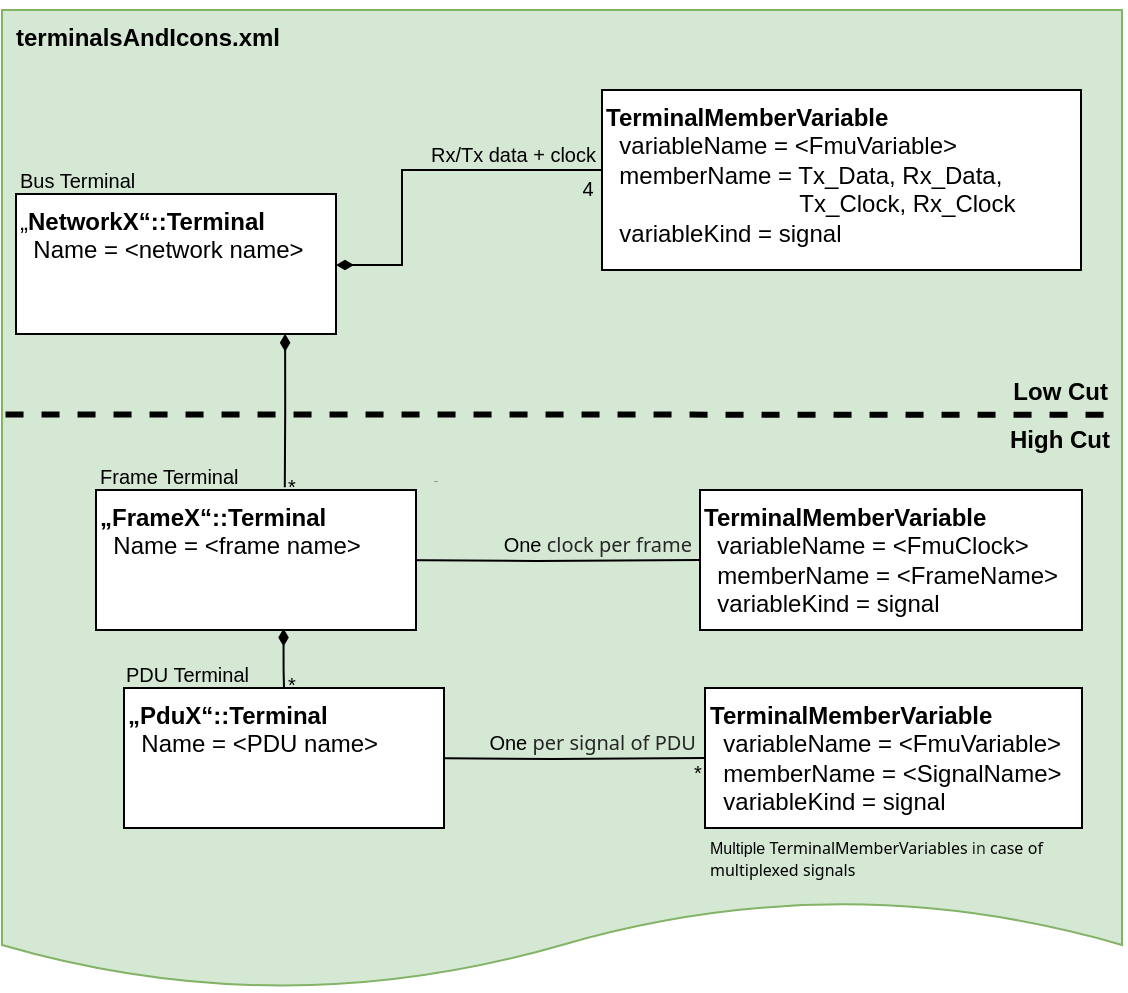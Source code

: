 <mxfile version="22.1.11" type="device">
  <diagram name="Page-1" id="NA00ltkQt7KQ1ODyW51z">
    <mxGraphModel dx="1374" dy="765" grid="1" gridSize="10" guides="1" tooltips="1" connect="1" arrows="1" fold="1" page="1" pageScale="1" pageWidth="850" pageHeight="1100" math="0" shadow="0">
      <root>
        <mxCell id="0" />
        <mxCell id="1" parent="0" />
        <mxCell id="0_vyEXYit7AstUDox_LG-2" value="" style="shape=document;whiteSpace=wrap;html=1;boundedLbl=1;size=0.092;fillColor=#d5e8d4;strokeColor=#82b366;" parent="1" vertex="1">
          <mxGeometry x="30" y="50" width="560" height="490" as="geometry" />
        </mxCell>
        <mxCell id="0_vyEXYit7AstUDox_LG-4" value="&lt;p style=&quot;language:de;margin-top:6.0pt;margin-bottom:0pt;margin-left:0in;&lt;br/&gt;text-indent:0in;text-align:left;direction:ltr;unicode-bidi:embed;mso-line-break-override:&lt;br/&gt;none;word-break:normal;punctuation-wrap:hanging&quot;&gt;terminalsAndIcons.xml&lt;/p&gt;" style="text;html=1;strokeColor=none;fillColor=none;align=center;verticalAlign=middle;whiteSpace=wrap;rounded=0;fontStyle=1" parent="1" vertex="1">
          <mxGeometry x="73" y="45" width="60" height="30" as="geometry" />
        </mxCell>
        <mxCell id="0_vyEXYit7AstUDox_LG-14" style="edgeStyle=orthogonalEdgeStyle;rounded=0;orthogonalLoop=1;jettySize=auto;html=1;exitX=1;exitY=0.75;exitDx=0;exitDy=0;startArrow=diamondThin;startFill=1;endArrow=none;endFill=0;" parent="1" edge="1">
          <mxGeometry relative="1" as="geometry">
            <mxPoint x="197" y="177.5" as="sourcePoint" />
            <mxPoint x="330" y="108" as="targetPoint" />
            <Array as="points">
              <mxPoint x="230" y="178" />
              <mxPoint x="230" y="130" />
              <mxPoint x="330" y="130" />
            </Array>
          </mxGeometry>
        </mxCell>
        <mxCell id="0_vyEXYit7AstUDox_LG-27" style="edgeStyle=orthogonalEdgeStyle;rounded=0;orthogonalLoop=1;jettySize=auto;html=1;exitX=0.841;exitY=0.999;exitDx=0;exitDy=0;strokeWidth=1;fontSize=1;startArrow=diamondThin;startFill=1;endArrow=none;endFill=0;exitPerimeter=0;entryX=0.59;entryY=-0.019;entryDx=0;entryDy=0;entryPerimeter=0;" parent="1" source="0_vyEXYit7AstUDox_LG-6" target="0_vyEXYit7AstUDox_LG-19" edge="1">
          <mxGeometry relative="1" as="geometry" />
        </mxCell>
        <mxCell id="0_vyEXYit7AstUDox_LG-6" value="&lt;p style=&quot;margin-top: 0pt; margin-bottom: 0pt; margin-left: 0in; text-indent: 0in; direction: ltr; unicode-bidi: embed; word-break: normal;&quot;&gt;„&lt;b&gt;&lt;span&gt;NetworkX&lt;/span&gt;&lt;span&gt;“&lt;/span&gt;&lt;span&gt;::Terminal&lt;/span&gt;&lt;/b&gt;&lt;/p&gt;&lt;p style=&quot;margin-top: 0pt; margin-bottom: 0pt; margin-left: 0in; text-indent: 0in; direction: ltr; unicode-bidi: embed; word-break: normal;&quot;&gt;&lt;span&gt;&amp;nbsp; Name =&amp;nbsp;&lt;/span&gt;&lt;span&gt;&amp;lt;network name&lt;/span&gt;&lt;span&gt;&amp;gt;&lt;/span&gt;&lt;/p&gt;" style="rounded=0;whiteSpace=wrap;html=1;align=left;verticalAlign=top;" parent="1" vertex="1">
          <mxGeometry x="37" y="142" width="160" height="70" as="geometry" />
        </mxCell>
        <mxCell id="0_vyEXYit7AstUDox_LG-13" value="&lt;p style=&quot;margin-top: 0pt; margin-bottom: 0pt; margin-left: 0in; text-indent: 0in; direction: ltr; unicode-bidi: embed; word-break: normal;&quot;&gt;&lt;b&gt;TerminalMemberVariable&lt;/b&gt;&lt;/p&gt;&lt;p style=&quot;margin-top: 0pt; margin-bottom: 0pt; margin-left: 0in; text-indent: 0in; direction: ltr; unicode-bidi: embed; word-break: normal;&quot;&gt;&amp;nbsp; variableName = &amp;lt;FmuVariable&amp;gt;&lt;/p&gt;&lt;p style=&quot;margin-top: 0pt; margin-bottom: 0pt; margin-left: 0in; text-indent: 0in; direction: ltr; unicode-bidi: embed; word-break: normal;&quot;&gt;&amp;nbsp; memberName = Tx_Data, Rx_Data,&amp;nbsp; &amp;nbsp; &amp;nbsp; &amp;nbsp; &amp;nbsp; &amp;nbsp; &amp;nbsp; &amp;nbsp; &amp;nbsp; &amp;nbsp; &amp;nbsp; &amp;nbsp; &amp;nbsp; &amp;nbsp; &amp;nbsp; &amp;nbsp; &amp;nbsp; &amp;nbsp; &amp;nbsp; &amp;nbsp; &amp;nbsp;Tx_Clock, Rx_Clock&amp;nbsp;&amp;nbsp;&lt;/p&gt;&lt;p style=&quot;margin-top: 0pt; margin-bottom: 0pt; margin-left: 0in; text-indent: 0in; direction: ltr; unicode-bidi: embed; word-break: normal;&quot;&gt;&amp;nbsp; variableKind = signal&lt;/p&gt;&lt;div&gt;&lt;br&gt;&lt;/div&gt;" style="rounded=0;whiteSpace=wrap;html=1;align=left;verticalAlign=top;" parent="1" vertex="1">
          <mxGeometry x="330" y="90" width="239.5" height="90" as="geometry" />
        </mxCell>
        <mxCell id="0_vyEXYit7AstUDox_LG-16" value="" style="endArrow=none;html=1;rounded=0;strokeWidth=3;dashed=1;exitX=0.003;exitY=0.378;exitDx=0;exitDy=0;exitPerimeter=0;entryX=0.999;entryY=0.413;entryDx=0;entryDy=0;entryPerimeter=0;" parent="1" target="0_vyEXYit7AstUDox_LG-2" edge="1">
          <mxGeometry relative="1" as="geometry">
            <mxPoint x="31.77" y="252.22" as="sourcePoint" />
            <mxPoint x="590" y="260" as="targetPoint" />
          </mxGeometry>
        </mxCell>
        <mxCell id="0_vyEXYit7AstUDox_LG-17" value="Low Cut" style="text;html=1;strokeColor=none;fillColor=none;align=right;verticalAlign=middle;whiteSpace=wrap;rounded=0;fontStyle=1" parent="1" vertex="1">
          <mxGeometry x="525" y="226" width="60" height="30" as="geometry" />
        </mxCell>
        <mxCell id="0_vyEXYit7AstUDox_LG-18" value="High Cut" style="text;html=1;strokeColor=none;fillColor=none;align=right;verticalAlign=middle;whiteSpace=wrap;rounded=0;fontStyle=1" parent="1" vertex="1">
          <mxGeometry x="526" y="250" width="60" height="30" as="geometry" />
        </mxCell>
        <mxCell id="0_vyEXYit7AstUDox_LG-29" style="edgeStyle=orthogonalEdgeStyle;rounded=0;orthogonalLoop=1;jettySize=auto;html=1;exitX=0.586;exitY=0.989;exitDx=0;exitDy=0;strokeWidth=1;fontSize=1;startArrow=diamondThin;startFill=1;endArrow=none;endFill=0;exitPerimeter=0;" parent="1" source="0_vyEXYit7AstUDox_LG-19" target="0_vyEXYit7AstUDox_LG-20" edge="1">
          <mxGeometry relative="1" as="geometry" />
        </mxCell>
        <mxCell id="0_vyEXYit7AstUDox_LG-31" style="edgeStyle=orthogonalEdgeStyle;rounded=0;orthogonalLoop=1;jettySize=auto;html=1;exitX=1;exitY=0.5;exitDx=0;exitDy=0;entryX=0;entryY=0.5;entryDx=0;entryDy=0;strokeWidth=1;fontSize=1;startArrow=diamondThin;startFill=1;endArrow=none;endFill=0;" parent="1" target="0_vyEXYit7AstUDox_LG-21" edge="1">
          <mxGeometry relative="1" as="geometry">
            <mxPoint x="214" y="325" as="sourcePoint" />
          </mxGeometry>
        </mxCell>
        <mxCell id="0_vyEXYit7AstUDox_LG-19" value="&lt;p style=&quot;margin-top: 0pt; margin-bottom: 0pt; margin-left: 0in; text-indent: 0in; direction: ltr; unicode-bidi: embed; word-break: normal;&quot;&gt;&lt;b&gt;„FrameX“::Terminal&lt;/b&gt;&lt;/p&gt;&lt;p style=&quot;margin-top: 0pt; margin-bottom: 0pt; margin-left: 0in; text-indent: 0in; direction: ltr; unicode-bidi: embed; word-break: normal;&quot;&gt;&amp;nbsp; Name = &amp;lt;frame name&amp;gt;&lt;/p&gt;&lt;div&gt;&lt;br&gt;&lt;/div&gt;" style="rounded=0;whiteSpace=wrap;html=1;align=left;verticalAlign=top;" parent="1" vertex="1">
          <mxGeometry x="77" y="290" width="160" height="70" as="geometry" />
        </mxCell>
        <mxCell id="0_vyEXYit7AstUDox_LG-32" style="edgeStyle=orthogonalEdgeStyle;rounded=0;orthogonalLoop=1;jettySize=auto;html=1;exitX=1;exitY=0.5;exitDx=0;exitDy=0;entryX=0;entryY=0.5;entryDx=0;entryDy=0;strokeWidth=1;fontSize=1;startArrow=diamondThin;startFill=1;endArrow=none;endFill=0;" parent="1" target="0_vyEXYit7AstUDox_LG-22" edge="1">
          <mxGeometry relative="1" as="geometry">
            <mxPoint x="228" y="424" as="sourcePoint" />
          </mxGeometry>
        </mxCell>
        <mxCell id="0_vyEXYit7AstUDox_LG-20" value="&lt;p style=&quot;margin-top: 0pt; margin-bottom: 0pt; margin-left: 0in; text-indent: 0in; direction: ltr; unicode-bidi: embed; word-break: normal;&quot;&gt;&lt;b&gt;„PduX“::Terminal&lt;/b&gt;&lt;/p&gt;&lt;p style=&quot;margin-top: 0pt; margin-bottom: 0pt; margin-left: 0in; text-indent: 0in; direction: ltr; unicode-bidi: embed; word-break: normal;&quot;&gt;&amp;nbsp; Name = &amp;lt;PDU name&amp;gt;&lt;/p&gt;" style="rounded=0;whiteSpace=wrap;html=1;align=left;verticalAlign=top;" parent="1" vertex="1">
          <mxGeometry x="91" y="389" width="160" height="70" as="geometry" />
        </mxCell>
        <mxCell id="0_vyEXYit7AstUDox_LG-21" value="&lt;p style=&quot;margin-top: 0pt; margin-bottom: 0pt; margin-left: 0in; text-indent: 0in; direction: ltr; unicode-bidi: embed; word-break: normal;&quot;&gt;&lt;b&gt;TerminalMemberVariable&lt;/b&gt;&lt;/p&gt;&lt;p style=&quot;margin-top: 0pt; margin-bottom: 0pt; margin-left: 0in; text-indent: 0in; direction: ltr; unicode-bidi: embed; word-break: normal;&quot;&gt;&amp;nbsp; variableName = &amp;lt;FmuClock&amp;gt;&lt;/p&gt;&lt;p style=&quot;margin-top: 0pt; margin-bottom: 0pt; margin-left: 0in; text-indent: 0in; direction: ltr; unicode-bidi: embed; word-break: normal;&quot;&gt;&amp;nbsp; memberName = &amp;lt;FrameName&amp;gt;&amp;nbsp;&amp;nbsp;&lt;/p&gt;&lt;p style=&quot;margin-top: 0pt; margin-bottom: 0pt; margin-left: 0in; text-indent: 0in; direction: ltr; unicode-bidi: embed; word-break: normal;&quot;&gt;&amp;nbsp; variableKind = signal&lt;/p&gt;" style="rounded=0;whiteSpace=wrap;html=1;align=left;verticalAlign=top;" parent="1" vertex="1">
          <mxGeometry x="379" y="290" width="191" height="70" as="geometry" />
        </mxCell>
        <mxCell id="0_vyEXYit7AstUDox_LG-22" value="&lt;p style=&quot;margin-top: 0pt; margin-bottom: 0pt; margin-left: 0in; text-indent: 0in; direction: ltr; unicode-bidi: embed; word-break: normal;&quot;&gt;&lt;b&gt;TerminalMemberVariable&lt;/b&gt;&lt;/p&gt;&lt;p style=&quot;margin-top: 0pt; margin-bottom: 0pt; margin-left: 0in; text-indent: 0in; direction: ltr; unicode-bidi: embed; word-break: normal;&quot;&gt;&amp;nbsp; variableName = &amp;lt;FmuVariable&amp;gt;&lt;/p&gt;&lt;p style=&quot;margin-top: 0pt; margin-bottom: 0pt; margin-left: 0in; text-indent: 0in; direction: ltr; unicode-bidi: embed; word-break: normal;&quot;&gt;&amp;nbsp; memberName = &amp;lt;SignalName&amp;gt;&amp;nbsp;&amp;nbsp;&lt;/p&gt;&lt;p style=&quot;margin-top: 0pt; margin-bottom: 0pt; margin-left: 0in; text-indent: 0in; direction: ltr; unicode-bidi: embed; word-break: normal;&quot;&gt;&amp;nbsp; variableKind = signal&lt;/p&gt;" style="rounded=0;whiteSpace=wrap;html=1;align=left;verticalAlign=top;" parent="1" vertex="1">
          <mxGeometry x="381.5" y="389" width="188.5" height="70" as="geometry" />
        </mxCell>
        <mxCell id="0_vyEXYit7AstUDox_LG-33" value="Text" style="text;html=1;strokeColor=none;fillColor=none;align=center;verticalAlign=middle;whiteSpace=wrap;rounded=0;fontSize=1;" parent="1" vertex="1">
          <mxGeometry x="217" y="270" width="60" height="30" as="geometry" />
        </mxCell>
        <mxCell id="0_vyEXYit7AstUDox_LG-34" value="Bus Terminal" style="text;html=1;strokeColor=none;fillColor=none;align=left;verticalAlign=middle;whiteSpace=wrap;rounded=0;fontSize=10;" parent="1" vertex="1">
          <mxGeometry x="37" y="120" width="90" height="30" as="geometry" />
        </mxCell>
        <mxCell id="0_vyEXYit7AstUDox_LG-35" value="Frame Terminal" style="text;html=1;strokeColor=none;fillColor=none;align=left;verticalAlign=middle;whiteSpace=wrap;rounded=0;fontSize=10;" parent="1" vertex="1">
          <mxGeometry x="77" y="268" width="90" height="30" as="geometry" />
        </mxCell>
        <mxCell id="0_vyEXYit7AstUDox_LG-37" value="PDU Terminal" style="text;html=1;strokeColor=none;fillColor=none;align=left;verticalAlign=middle;whiteSpace=wrap;rounded=0;fontSize=10;" parent="1" vertex="1">
          <mxGeometry x="90" y="367" width="90" height="30" as="geometry" />
        </mxCell>
        <mxCell id="0_vyEXYit7AstUDox_LG-39" value="*" style="text;html=1;strokeColor=none;fillColor=none;align=center;verticalAlign=middle;whiteSpace=wrap;rounded=0;fontSize=10;" parent="1" vertex="1">
          <mxGeometry x="145" y="372" width="60" height="30" as="geometry" />
        </mxCell>
        <mxCell id="0_vyEXYit7AstUDox_LG-40" value="*" style="text;html=1;strokeColor=none;fillColor=none;align=center;verticalAlign=middle;whiteSpace=wrap;rounded=0;fontSize=10;" parent="1" vertex="1">
          <mxGeometry x="145" y="273" width="60" height="30" as="geometry" />
        </mxCell>
        <mxCell id="0_vyEXYit7AstUDox_LG-41" value="&lt;p style=&quot;margin-top: 0pt; margin-bottom: 0pt; margin-left: 0in; text-indent: 0in; direction: ltr; unicode-bidi: embed; word-break: normal;&quot;&gt;One&lt;span style=&quot;font-family: &amp;quot;Segoe UI&amp;quot;; color: rgb(38, 38, 38);&quot;&gt; &lt;/span&gt;&lt;span style=&quot;font-family: &amp;quot;Segoe UI&amp;quot;; color: rgb(38, 38, 38);&quot;&gt;clock&lt;/span&gt;&lt;span style=&quot;font-family: &amp;quot;Segoe UI&amp;quot;; color: rgb(38, 38, 38);&quot;&gt; per frame&lt;/span&gt;&lt;/p&gt;" style="text;html=1;strokeColor=none;fillColor=none;align=right;verticalAlign=middle;whiteSpace=wrap;rounded=0;fontSize=10;" parent="1" vertex="1">
          <mxGeometry x="247" y="302" width="130" height="30" as="geometry" />
        </mxCell>
        <mxCell id="0_vyEXYit7AstUDox_LG-43" value="&lt;p style=&quot;margin-top: 0pt; margin-bottom: 0pt; margin-left: 0in; text-indent: 0in; text-align: left; direction: ltr; unicode-bidi: embed; word-break: normal;&quot;&gt;One&lt;span style=&quot;font-family: &amp;quot;Segoe UI&amp;quot;; color: rgb(38, 38, 38);&quot;&gt; per &lt;/span&gt;&lt;span style=&quot;font-family: &amp;quot;Segoe UI&amp;quot;; color: rgb(38, 38, 38);&quot;&gt;signal&lt;/span&gt;&lt;span style=&quot;font-family: &amp;quot;Segoe UI&amp;quot;; color: rgb(38, 38, 38);&quot;&gt; &lt;/span&gt;&lt;span style=&quot;font-family: &amp;quot;Segoe UI&amp;quot;; color: rgb(38, 38, 38);&quot;&gt;of&lt;/span&gt;&lt;span style=&quot;font-family: &amp;quot;Segoe UI&amp;quot;; color: rgb(38, 38, 38);&quot;&gt; PDU&lt;/span&gt;&lt;/p&gt;" style="text;html=1;strokeColor=none;fillColor=none;align=right;verticalAlign=middle;whiteSpace=wrap;rounded=0;fontSize=10;" parent="1" vertex="1">
          <mxGeometry x="249" y="401" width="130" height="30" as="geometry" />
        </mxCell>
        <mxCell id="0_vyEXYit7AstUDox_LG-45" value="*" style="text;html=1;strokeColor=none;fillColor=none;align=center;verticalAlign=middle;whiteSpace=wrap;rounded=0;fontSize=10;" parent="1" vertex="1">
          <mxGeometry x="348" y="416" width="60" height="30" as="geometry" />
        </mxCell>
        <mxCell id="0_vyEXYit7AstUDox_LG-46" value="&lt;p style=&quot;margin-top: 0pt; margin-bottom: 0pt; margin-left: 0in; text-indent: 0in; direction: ltr; unicode-bidi: embed; word-break: normal; font-size: 8px;&quot;&gt;Multiple &lt;span style=&quot;font-size: 8px; font-family: &amp;quot;Segoe UI&amp;quot;;&quot;&gt;TerminalMemberVariables&lt;/span&gt;&lt;span style=&quot;font-family: &amp;quot;Segoe UI&amp;quot;; color: rgb(38, 38, 38); font-size: 8px;&quot;&gt; in &lt;/span&gt;&lt;span style=&quot;font-size: 8px; font-family: &amp;quot;Segoe UI&amp;quot;;&quot;&gt;case&lt;/span&gt;&lt;span style=&quot;font-size: 8px; color: rgb(38, 38, 38);&quot;&gt; &lt;/span&gt;&lt;span style=&quot;font-size: 8px; font-family: &amp;quot;Segoe UI&amp;quot;;&quot;&gt;of&lt;/span&gt;&lt;span style=&quot;font-size: 8px; color: rgb(38, 38, 38);&quot;&gt; &lt;/span&gt;&lt;span style=&quot;font-size: 8px; font-family: &amp;quot;Segoe UI&amp;quot;;&quot;&gt;multiplexed&lt;/span&gt;&lt;span style=&quot;font-size: 8px; color: rgb(38, 38, 38);&quot;&gt; &lt;/span&gt;&lt;span style=&quot;font-size: 8px; font-family: &amp;quot;Segoe UI&amp;quot;;&quot;&gt;signals&lt;/span&gt;&lt;/p&gt;" style="text;html=1;strokeColor=none;fillColor=none;align=left;verticalAlign=middle;whiteSpace=wrap;rounded=0;fontSize=8;" parent="1" vertex="1">
          <mxGeometry x="381.5" y="459" width="170" height="30" as="geometry" />
        </mxCell>
        <mxCell id="0_vyEXYit7AstUDox_LG-47" value="&lt;p style=&quot;margin-top: 0pt; margin-bottom: 0pt; margin-left: 0in; text-indent: 0in; direction: ltr; unicode-bidi: embed; word-break: normal;&quot;&gt;Rx/Tx data + clock&lt;/p&gt;" style="text;html=1;strokeColor=none;fillColor=none;align=right;verticalAlign=middle;whiteSpace=wrap;rounded=0;fontSize=10;" parent="1" vertex="1">
          <mxGeometry x="198.5" y="107" width="130" height="30" as="geometry" />
        </mxCell>
        <mxCell id="0_vyEXYit7AstUDox_LG-48" value="4" style="text;html=1;strokeColor=none;fillColor=none;align=center;verticalAlign=middle;whiteSpace=wrap;rounded=0;fontSize=10;" parent="1" vertex="1">
          <mxGeometry x="292.5" y="124" width="60" height="30" as="geometry" />
        </mxCell>
      </root>
    </mxGraphModel>
  </diagram>
</mxfile>
